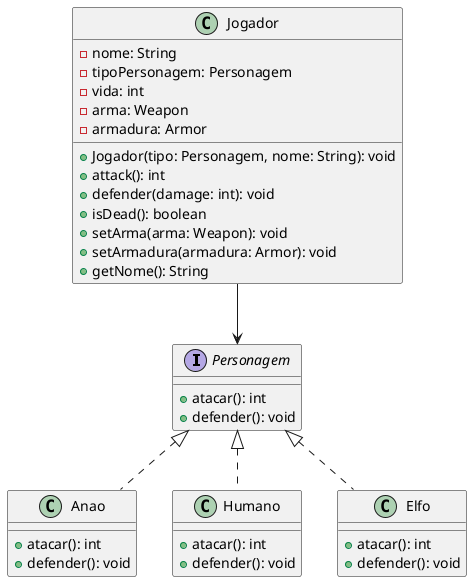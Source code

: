@startuml
interface Personagem {
  +atacar(): int
  +defender(): void
}

class Anao implements Personagem {
  +atacar(): int
  +defender(): void
}

class Humano implements Personagem {
  +atacar(): int
  +defender(): void
}

class Elfo implements Personagem {
  +atacar(): int
  +defender(): void
}

class Jogador {
  -nome: String
  -tipoPersonagem: Personagem
  -vida: int
  -arma: Weapon
  -armadura: Armor
  +Jogador(tipo: Personagem, nome: String): void
  +attack(): int
  +defender(damage: int): void
  +isDead(): boolean
  +setArma(arma: Weapon): void
  +setArmadura(armadura: Armor): void
  +getNome(): String
}

Jogador --> Personagem

@enduml